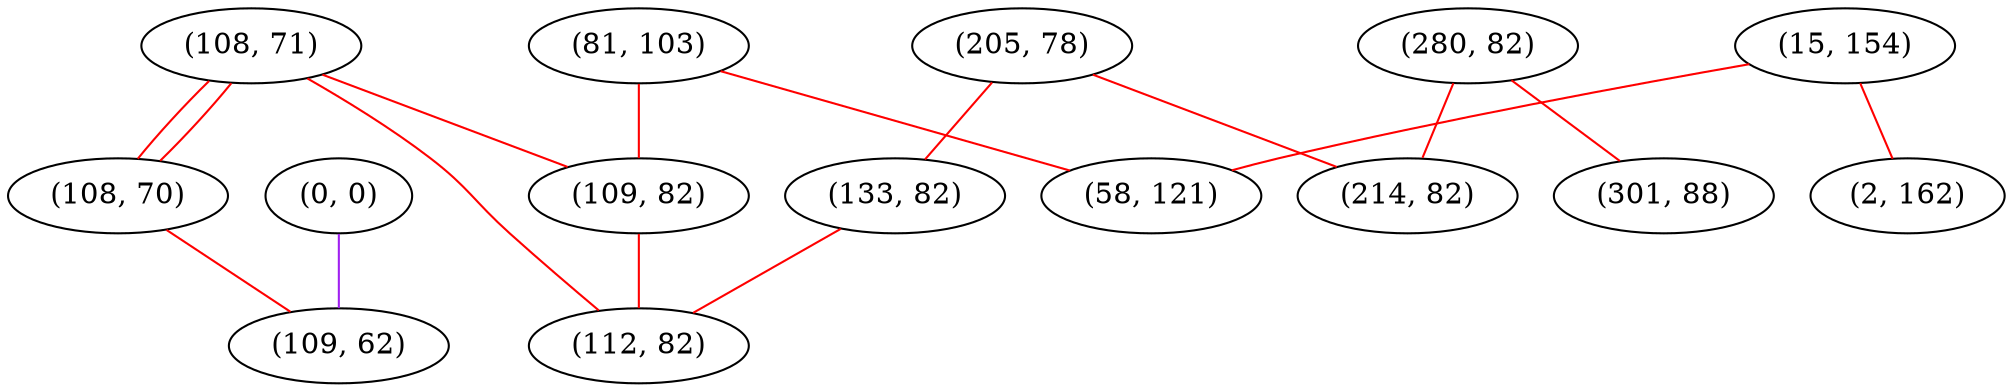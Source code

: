 graph "" {
"(0, 0)";
"(280, 82)";
"(301, 88)";
"(81, 103)";
"(205, 78)";
"(108, 71)";
"(133, 82)";
"(108, 70)";
"(214, 82)";
"(109, 82)";
"(15, 154)";
"(2, 162)";
"(109, 62)";
"(112, 82)";
"(58, 121)";
"(0, 0)" -- "(109, 62)"  [color=purple, key=0, weight=4];
"(280, 82)" -- "(214, 82)"  [color=red, key=0, weight=1];
"(280, 82)" -- "(301, 88)"  [color=red, key=0, weight=1];
"(81, 103)" -- "(109, 82)"  [color=red, key=0, weight=1];
"(81, 103)" -- "(58, 121)"  [color=red, key=0, weight=1];
"(205, 78)" -- "(214, 82)"  [color=red, key=0, weight=1];
"(205, 78)" -- "(133, 82)"  [color=red, key=0, weight=1];
"(108, 71)" -- "(109, 82)"  [color=red, key=0, weight=1];
"(108, 71)" -- "(112, 82)"  [color=red, key=0, weight=1];
"(108, 71)" -- "(108, 70)"  [color=red, key=0, weight=1];
"(108, 71)" -- "(108, 70)"  [color=red, key=1, weight=1];
"(133, 82)" -- "(112, 82)"  [color=red, key=0, weight=1];
"(108, 70)" -- "(109, 62)"  [color=red, key=0, weight=1];
"(109, 82)" -- "(112, 82)"  [color=red, key=0, weight=1];
"(15, 154)" -- "(58, 121)"  [color=red, key=0, weight=1];
"(15, 154)" -- "(2, 162)"  [color=red, key=0, weight=1];
}
